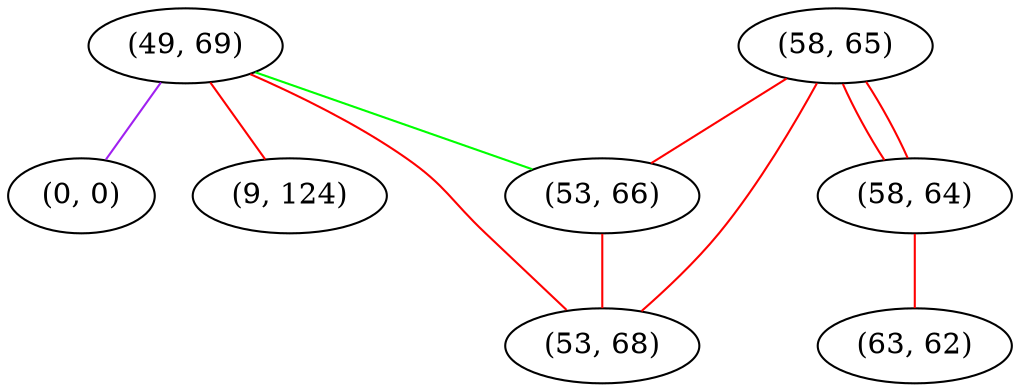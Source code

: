 graph "" {
"(49, 69)";
"(0, 0)";
"(58, 65)";
"(58, 64)";
"(53, 66)";
"(9, 124)";
"(53, 68)";
"(63, 62)";
"(49, 69)" -- "(53, 68)"  [color=red, key=0, weight=1];
"(49, 69)" -- "(0, 0)"  [color=purple, key=0, weight=4];
"(49, 69)" -- "(53, 66)"  [color=green, key=0, weight=2];
"(49, 69)" -- "(9, 124)"  [color=red, key=0, weight=1];
"(58, 65)" -- "(58, 64)"  [color=red, key=0, weight=1];
"(58, 65)" -- "(58, 64)"  [color=red, key=1, weight=1];
"(58, 65)" -- "(53, 68)"  [color=red, key=0, weight=1];
"(58, 65)" -- "(53, 66)"  [color=red, key=0, weight=1];
"(58, 64)" -- "(63, 62)"  [color=red, key=0, weight=1];
"(53, 66)" -- "(53, 68)"  [color=red, key=0, weight=1];
}
